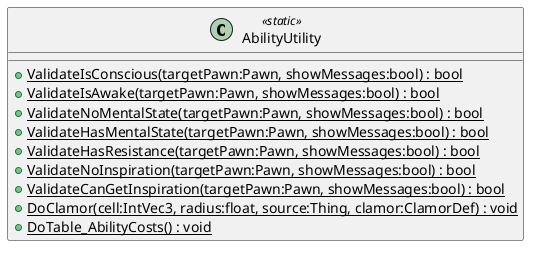 @startuml
class AbilityUtility <<static>> {
    + {static} ValidateIsConscious(targetPawn:Pawn, showMessages:bool) : bool
    + {static} ValidateIsAwake(targetPawn:Pawn, showMessages:bool) : bool
    + {static} ValidateNoMentalState(targetPawn:Pawn, showMessages:bool) : bool
    + {static} ValidateHasMentalState(targetPawn:Pawn, showMessages:bool) : bool
    + {static} ValidateHasResistance(targetPawn:Pawn, showMessages:bool) : bool
    + {static} ValidateNoInspiration(targetPawn:Pawn, showMessages:bool) : bool
    + {static} ValidateCanGetInspiration(targetPawn:Pawn, showMessages:bool) : bool
    + {static} DoClamor(cell:IntVec3, radius:float, source:Thing, clamor:ClamorDef) : void
    + {static} DoTable_AbilityCosts() : void
}
@enduml
